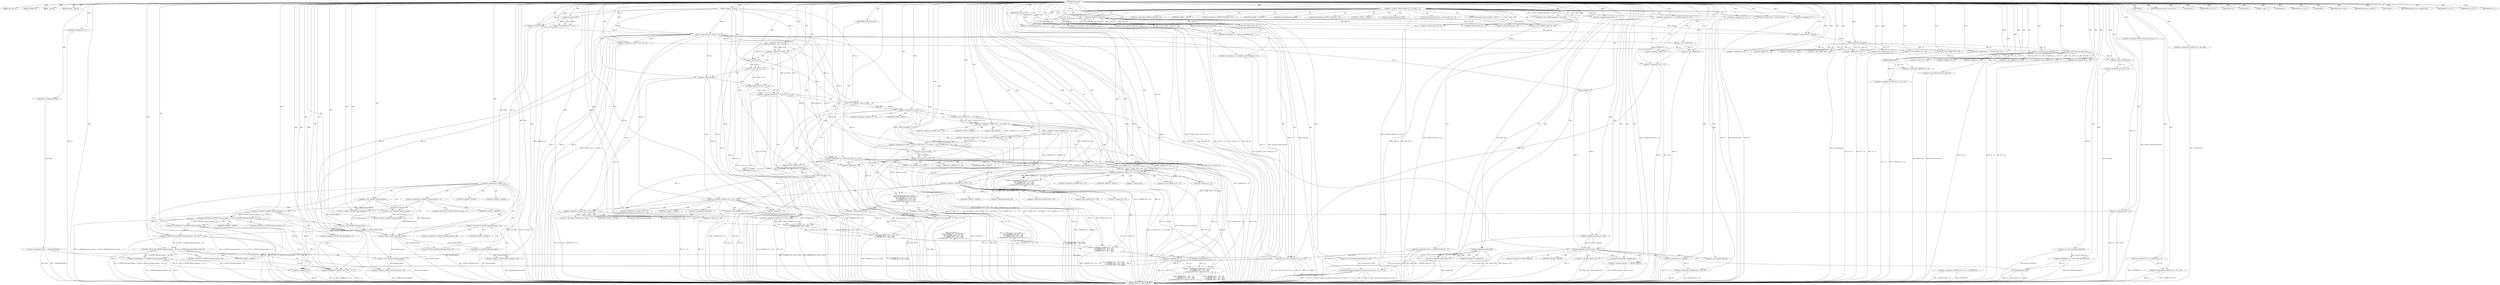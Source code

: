 digraph cache_insert {  
"1000119" [label = "(METHOD,cache_insert)" ]
"1000603" [label = "(METHOD_RETURN,__int64 __fastcall)" ]
"1000120" [label = "(PARAM,const char *a1)" ]
"1000121" [label = "(PARAM,_DWORD *a2)" ]
"1000122" [label = "(PARAM,__int64 a3)" ]
"1000123" [label = "(PARAM,unsigned __int64 a4)" ]
"1000124" [label = "(PARAM,unsigned __int16 a5)" ]
"1000144" [label = "(<operator>.assignment,v25[3] = __readfsqword(0x28u))" ]
"1000148" [label = "(__readfsqword,__readfsqword(0x28u))" ]
"1000150" [label = "(IDENTIFIER,L,)" ]
"1000151" [label = "(<operator>.assignment,v20 = a5 & 4)" ]
"1000153" [label = "(<operator>.and,a5 & 4)" ]
"1000156" [label = "(<operator>.assignment,v21 = 0)" ]
"1000160" [label = "(<operator>.notEquals,(a5 & 0x980) != 0)" ]
"1000161" [label = "(<operator>.and,a5 & 0x980)" ]
"1000167" [label = "(<operator>.logicalAnd,*((_QWORD *)dnsmasq_daemon + 57) && *((_QWORD *)dnsmasq_daemon + 57) < a4)" ]
"1000169" [label = "(<operator>.addition,(_QWORD *)dnsmasq_daemon + 57)" ]
"1000170" [label = "(<operator>.cast,(_QWORD *)dnsmasq_daemon)" ]
"1000174" [label = "(<operator>.lessThan,*((_QWORD *)dnsmasq_daemon + 57) < a4)" ]
"1000176" [label = "(<operator>.addition,(_QWORD *)dnsmasq_daemon + 57)" ]
"1000177" [label = "(<operator>.cast,(_QWORD *)dnsmasq_daemon)" ]
"1000182" [label = "(<operator>.assignment,a4 = *((_QWORD *)dnsmasq_daemon + 57))" ]
"1000185" [label = "(<operator>.addition,(_QWORD *)dnsmasq_daemon + 57)" ]
"1000186" [label = "(<operator>.cast,(_QWORD *)dnsmasq_daemon)" ]
"1000191" [label = "(<operator>.logicalAnd,*((_QWORD *)dnsmasq_daemon + 56) && *((_QWORD *)dnsmasq_daemon + 56) > a4)" ]
"1000193" [label = "(<operator>.addition,(_QWORD *)dnsmasq_daemon + 56)" ]
"1000194" [label = "(<operator>.cast,(_QWORD *)dnsmasq_daemon)" ]
"1000198" [label = "(<operator>.greaterThan,*((_QWORD *)dnsmasq_daemon + 56) > a4)" ]
"1000200" [label = "(<operator>.addition,(_QWORD *)dnsmasq_daemon + 56)" ]
"1000201" [label = "(<operator>.cast,(_QWORD *)dnsmasq_daemon)" ]
"1000206" [label = "(<operator>.assignment,a4 = *((_QWORD *)dnsmasq_daemon + 56))" ]
"1000209" [label = "(<operator>.addition,(_QWORD *)dnsmasq_daemon + 56)" ]
"1000210" [label = "(<operator>.cast,(_QWORD *)dnsmasq_daemon)" ]
"1000215" [label = "(IDENTIFIER,insert_error,if ( insert_error ))" ]
"1000216" [label = "(IDENTIFIER,L,)" ]
"1000217" [label = "(<operator>.assignment,v23 = cache_scan_free(a1, a2, a3, a5))" ]
"1000219" [label = "(cache_scan_free,cache_scan_free(a1, a2, a3, a5))" ]
"1000225" [label = "(IDENTIFIER,v23,if ( v23 ))" ]
"1000228" [label = "(<operator>.logicalOr,(a5 & 0x180) == 0 || (a5 & 8) == 0 || !a2)" ]
"1000229" [label = "(<operator>.equals,(a5 & 0x180) == 0)" ]
"1000230" [label = "(<operator>.and,a5 & 0x180)" ]
"1000234" [label = "(<operator>.logicalOr,(a5 & 8) == 0 || !a2)" ]
"1000235" [label = "(<operator>.equals,(a5 & 8) == 0)" ]
"1000236" [label = "(<operator>.and,a5 & 8)" ]
"1000240" [label = "(<operator>.logicalNot,!a2)" ]
"1000244" [label = "(<operator>.logicalAnd,(a5 & 0x80) != 0 && (*(_WORD *)(v23 + 52) & 0x80) != 0 && *(_DWORD *)(v23 + 24) == *a2)" ]
"1000245" [label = "(<operator>.notEquals,(a5 & 0x80) != 0)" ]
"1000246" [label = "(<operator>.and,a5 & 0x80)" ]
"1000250" [label = "(<operator>.logicalAnd,(*(_WORD *)(v23 + 52) & 0x80) != 0 && *(_DWORD *)(v23 + 24) == *a2)" ]
"1000251" [label = "(<operator>.notEquals,(*(_WORD *)(v23 + 52) & 0x80) != 0)" ]
"1000252" [label = "(<operator>.and,*(_WORD *)(v23 + 52) & 0x80)" ]
"1000254" [label = "(<operator>.cast,(_WORD *)(v23 + 52))" ]
"1000256" [label = "(<operator>.addition,v23 + 52)" ]
"1000261" [label = "(<operator>.equals,*(_DWORD *)(v23 + 24) == *a2)" ]
"1000263" [label = "(<operator>.cast,(_DWORD *)(v23 + 24))" ]
"1000265" [label = "(<operator>.addition,v23 + 24)" ]
"1000270" [label = "(RETURN,return v23;,return v23;)" ]
"1000271" [label = "(IDENTIFIER,v23,return v23;)" ]
"1000273" [label = "(<operator>.logicalAnd,(a5 & 0x100) != 0\n      && (*(_WORD *)(v23 + 52) & 0x100) != 0\n      && (*(_DWORD *)(v23 + 24) != *a2\n       || *(_DWORD *)(v23 + 28) != a2[1]\n       || *(_DWORD *)(v23 + 32) != a2[2]\n       || *(_DWORD *)(v23 + 36) != a2[3] ? (v10 = 0) : (v10 = 1),\n          v10))" ]
"1000274" [label = "(<operator>.notEquals,(a5 & 0x100) != 0)" ]
"1000275" [label = "(<operator>.and,a5 & 0x100)" ]
"1000279" [label = "(<operator>.logicalAnd,(*(_WORD *)(v23 + 52) & 0x100) != 0\n      && (*(_DWORD *)(v23 + 24) != *a2\n       || *(_DWORD *)(v23 + 28) != a2[1]\n       || *(_DWORD *)(v23 + 32) != a2[2]\n       || *(_DWORD *)(v23 + 36) != a2[3] ? (v10 = 0) : (v10 = 1),\n          v10))" ]
"1000280" [label = "(<operator>.notEquals,(*(_WORD *)(v23 + 52) & 0x100) != 0)" ]
"1000281" [label = "(<operator>.and,*(_WORD *)(v23 + 52) & 0x100)" ]
"1000283" [label = "(<operator>.cast,(_WORD *)(v23 + 52))" ]
"1000285" [label = "(<operator>.addition,v23 + 52)" ]
"1000291" [label = "(<operator>.conditional,*(_DWORD *)(v23 + 24) != *a2\n       || *(_DWORD *)(v23 + 28) != a2[1]\n       || *(_DWORD *)(v23 + 32) != a2[2]\n       || *(_DWORD *)(v23 + 36) != a2[3] ? (v10 = 0) : (v10 = 1))" ]
"1000292" [label = "(<operator>.logicalOr,*(_DWORD *)(v23 + 24) != *a2\n       || *(_DWORD *)(v23 + 28) != a2[1]\n       || *(_DWORD *)(v23 + 32) != a2[2]\n       || *(_DWORD *)(v23 + 36) != a2[3])" ]
"1000293" [label = "(<operator>.notEquals,*(_DWORD *)(v23 + 24) != *a2)" ]
"1000295" [label = "(<operator>.cast,(_DWORD *)(v23 + 24))" ]
"1000297" [label = "(<operator>.addition,v23 + 24)" ]
"1000302" [label = "(<operator>.logicalOr,*(_DWORD *)(v23 + 28) != a2[1]\n       || *(_DWORD *)(v23 + 32) != a2[2]\n       || *(_DWORD *)(v23 + 36) != a2[3])" ]
"1000303" [label = "(<operator>.notEquals,*(_DWORD *)(v23 + 28) != a2[1])" ]
"1000305" [label = "(<operator>.cast,(_DWORD *)(v23 + 28))" ]
"1000307" [label = "(<operator>.addition,v23 + 28)" ]
"1000313" [label = "(<operator>.logicalOr,*(_DWORD *)(v23 + 32) != a2[2]\n       || *(_DWORD *)(v23 + 36) != a2[3])" ]
"1000314" [label = "(<operator>.notEquals,*(_DWORD *)(v23 + 32) != a2[2])" ]
"1000316" [label = "(<operator>.cast,(_DWORD *)(v23 + 32))" ]
"1000318" [label = "(<operator>.addition,v23 + 32)" ]
"1000324" [label = "(<operator>.notEquals,*(_DWORD *)(v23 + 36) != a2[3])" ]
"1000326" [label = "(<operator>.cast,(_DWORD *)(v23 + 36))" ]
"1000328" [label = "(<operator>.addition,v23 + 36)" ]
"1000334" [label = "(<operator>.assignment,v10 = 0)" ]
"1000337" [label = "(<operator>.assignment,v10 = 1)" ]
"1000340" [label = "(IDENTIFIER,v10,)" ]
"1000342" [label = "(<operator>.assignment,result = v23)" ]
"1000348" [label = "(<operator>.assignment,insert_error = 1)" ]
"1000351" [label = "(IDENTIFIER,L,)" ]
"1000355" [label = "(LITERAL,1,while ( 1 ))" ]
"1000357" [label = "(<operator>.assignment,v24 = cache_tail)" ]
"1000361" [label = "(<operator>.logicalNot,!cache_tail)" ]
"1000364" [label = "(<operator>.assignment,insert_error = 1)" ]
"1000367" [label = "(IDENTIFIER,L,)" ]
"1000369" [label = "(<operator>.equals,(*(_WORD *)(cache_tail + 52) & 0xC) == 0)" ]
"1000370" [label = "(<operator>.and,*(_WORD *)(cache_tail + 52) & 0xC)" ]
"1000372" [label = "(<operator>.cast,(_WORD *)(cache_tail + 52))" ]
"1000374" [label = "(<operator>.addition,cache_tail + 52)" ]
"1000381" [label = "(IDENTIFIER,v21,if ( v21 ))" ]
"1000384" [label = "(<operator>.logicalNot,!warned_7808)" ]
"1000387" [label = "(my_syslog,my_syslog(3, (unsigned int)\"Internal error in cache.\", v6, v7, v8, v9))" ]
"1000389" [label = "(<operator>.cast,(unsigned int)\"Internal error in cache.\")" ]
"1000396" [label = "(<operator>.assignment,warned_7808 = 1)" ]
"1000399" [label = "(<operator>.assignment,insert_error = 1)" ]
"1000402" [label = "(IDENTIFIER,L,)" ]
"1000404" [label = "(IDENTIFIER,v20,if ( v20 ))" ]
"1000406" [label = "(<operator>.assignment,v11 = *(_QWORD *)(cache_tail + 32))" ]
"1000409" [label = "(<operator>.cast,(_QWORD *)(cache_tail + 32))" ]
"1000411" [label = "(<operator>.addition,cache_tail + 32)" ]
"1000414" [label = "(<operator>.assignment,v25[0] = *(_QWORD *)(cache_tail + 24))" ]
"1000419" [label = "(<operator>.cast,(_QWORD *)(cache_tail + 24))" ]
"1000421" [label = "(<operator>.addition,cache_tail + 24)" ]
"1000424" [label = "(<operator>.assignment,v25[1] = v11)" ]
"1000429" [label = "(<operator>.assignment,v21 = 1)" ]
"1000432" [label = "(<operator>.assignment,v12 = *(unsigned __int16 *)(cache_tail + 52))" ]
"1000435" [label = "(<operator>.cast,(unsigned __int16 *)(cache_tail + 52))" ]
"1000437" [label = "(<operator>.addition,cache_tail + 52)" ]
"1000440" [label = "(<operator>.assignment,v13 = cache_get_name(cache_tail))" ]
"1000442" [label = "(cache_get_name,cache_get_name(cache_tail))" ]
"1000444" [label = "(cache_scan_free,cache_scan_free(v13, v25, a3, v12))" ]
"1000449" [label = "(<operator>.preIncrement,++cache_live_freed)" ]
"1000453" [label = "(<operator>.assignment,v20 = 1)" ]
"1000457" [label = "(<operator>.logicalAnd,a1 && strlen(a1) > 0x31)" ]
"1000459" [label = "(<operator>.greaterThan,strlen(a1) > 0x31)" ]
"1000460" [label = "(strlen,strlen(a1))" ]
"1000465" [label = "(IDENTIFIER,big_free,if ( big_free ))" ]
"1000467" [label = "(<operator>.assignment,v22 = big_free)" ]
"1000470" [label = "(<operator>.assignment,big_free = *(_QWORD *)big_free)" ]
"1000473" [label = "(<operator>.cast,(_QWORD *)big_free)" ]
"1000479" [label = "(<operator>.assignment,insert_error = 1)" ]
"1000482" [label = "(IDENTIFIER,L,)" ]
"1000484" [label = "(IDENTIFIER,bignames_left,if ( bignames_left ))" ]
"1000485" [label = "(<operator>.preDecrement,--bignames_left)" ]
"1000487" [label = "(cache_unlink,cache_unlink(v24))" ]
"1000489" [label = "(<operator>.assignment,*(_WORD *)(v24 + 52) = a5)" ]
"1000491" [label = "(<operator>.cast,(_WORD *)(v24 + 52))" ]
"1000493" [label = "(<operator>.addition,v24 + 52)" ]
"1000498" [label = "(IDENTIFIER,v22,if ( v22 ))" ]
"1000500" [label = "(<operator>.assignment,*(_QWORD *)(v24 + 56) = v22)" ]
"1000502" [label = "(<operator>.cast,(_QWORD *)(v24 + 56))" ]
"1000504" [label = "(<operator>.addition,v24 + 56)" ]
"1000508" [label = "(<operator>.assignment,v14 = *(_WORD *)(v24 + 52))" ]
"1000511" [label = "(<operator>.cast,(_WORD *)(v24 + 52))" ]
"1000513" [label = "(<operator>.addition,v24 + 52)" ]
"1000516" [label = "(<operators>.assignmentOr,HIBYTE(v14) |= 2u)" ]
"1000517" [label = "(HIBYTE,HIBYTE(v14))" ]
"1000520" [label = "(<operator>.assignment,*(_WORD *)(v24 + 52) = v14)" ]
"1000522" [label = "(<operator>.cast,(_WORD *)(v24 + 52))" ]
"1000524" [label = "(<operator>.addition,v24 + 52)" ]
"1000529" [label = "(IDENTIFIER,a1,if ( a1 ))" ]
"1000531" [label = "(<operator>.assignment,v15 = (char *)cache_get_name(v24))" ]
"1000533" [label = "(<operator>.cast,(char *)cache_get_name(v24))" ]
"1000535" [label = "(cache_get_name,cache_get_name(v24))" ]
"1000537" [label = "(strcpy,strcpy(v15, a1))" ]
"1000542" [label = "(<operator>.assignment,*(_BYTE *)cache_get_name(v24) = 0)" ]
"1000544" [label = "(<operator>.cast,(_BYTE *)cache_get_name(v24))" ]
"1000546" [label = "(cache_get_name,cache_get_name(v24))" ]
"1000550" [label = "(IDENTIFIER,a2,if ( a2 ))" ]
"1000552" [label = "(<operator>.assignment,v16 = *((_QWORD *)a2 + 1))" ]
"1000555" [label = "(<operator>.addition,(_QWORD *)a2 + 1)" ]
"1000556" [label = "(<operator>.cast,(_QWORD *)a2)" ]
"1000560" [label = "(<operator>.assignment,*(_QWORD *)(v24 + 24) = *(_QWORD *)a2)" ]
"1000562" [label = "(<operator>.cast,(_QWORD *)(v24 + 24))" ]
"1000564" [label = "(<operator>.addition,v24 + 24)" ]
"1000568" [label = "(<operator>.cast,(_QWORD *)a2)" ]
"1000571" [label = "(<operator>.assignment,*(_QWORD *)(v24 + 32) = v16)" ]
"1000573" [label = "(<operator>.cast,(_QWORD *)(v24 + 32))" ]
"1000575" [label = "(<operator>.addition,v24 + 32)" ]
"1000579" [label = "(<operator>.assignment,*(_QWORD *)(v24 + 40) = a3 + a4)" ]
"1000581" [label = "(<operator>.cast,(_QWORD *)(v24 + 40))" ]
"1000583" [label = "(<operator>.addition,v24 + 40)" ]
"1000586" [label = "(<operator>.addition,a3 + a4)" ]
"1000589" [label = "(<operator>.assignment,*(_QWORD *)v24 = new_chain)" ]
"1000591" [label = "(<operator>.cast,(_QWORD *)v24)" ]
"1000595" [label = "(<operator>.assignment,new_chain = v24)" ]
"1000598" [label = "(<operator>.assignment,result = v24)" ]
"1000601" [label = "(RETURN,return result;,return result;)" ]
"1000602" [label = "(IDENTIFIER,result,return result;)" ]
"1000168" [label = "(<operator>.indirection,*((_QWORD *)dnsmasq_daemon + 57))" ]
"1000171" [label = "(UNKNOWN,_QWORD *,_QWORD *)" ]
"1000175" [label = "(<operator>.indirection,*((_QWORD *)dnsmasq_daemon + 57))" ]
"1000178" [label = "(UNKNOWN,_QWORD *,_QWORD *)" ]
"1000184" [label = "(<operator>.indirection,*((_QWORD *)dnsmasq_daemon + 57))" ]
"1000187" [label = "(UNKNOWN,_QWORD *,_QWORD *)" ]
"1000192" [label = "(<operator>.indirection,*((_QWORD *)dnsmasq_daemon + 56))" ]
"1000195" [label = "(UNKNOWN,_QWORD *,_QWORD *)" ]
"1000199" [label = "(<operator>.indirection,*((_QWORD *)dnsmasq_daemon + 56))" ]
"1000202" [label = "(UNKNOWN,_QWORD *,_QWORD *)" ]
"1000208" [label = "(<operator>.indirection,*((_QWORD *)dnsmasq_daemon + 56))" ]
"1000211" [label = "(UNKNOWN,_QWORD *,_QWORD *)" ]
"1000253" [label = "(<operator>.indirection,*(_WORD *)(v23 + 52))" ]
"1000255" [label = "(UNKNOWN,_WORD *,_WORD *)" ]
"1000262" [label = "(<operator>.indirection,*(_DWORD *)(v23 + 24))" ]
"1000264" [label = "(UNKNOWN,_DWORD *,_DWORD *)" ]
"1000268" [label = "(<operator>.indirection,*a2)" ]
"1000282" [label = "(<operator>.indirection,*(_WORD *)(v23 + 52))" ]
"1000284" [label = "(UNKNOWN,_WORD *,_WORD *)" ]
"1000294" [label = "(<operator>.indirection,*(_DWORD *)(v23 + 24))" ]
"1000296" [label = "(UNKNOWN,_DWORD *,_DWORD *)" ]
"1000300" [label = "(<operator>.indirection,*a2)" ]
"1000304" [label = "(<operator>.indirection,*(_DWORD *)(v23 + 28))" ]
"1000306" [label = "(UNKNOWN,_DWORD *,_DWORD *)" ]
"1000310" [label = "(<operator>.indirectIndexAccess,a2[1])" ]
"1000315" [label = "(<operator>.indirection,*(_DWORD *)(v23 + 32))" ]
"1000317" [label = "(UNKNOWN,_DWORD *,_DWORD *)" ]
"1000321" [label = "(<operator>.indirectIndexAccess,a2[2])" ]
"1000325" [label = "(<operator>.indirection,*(_DWORD *)(v23 + 36))" ]
"1000327" [label = "(UNKNOWN,_DWORD *,_DWORD *)" ]
"1000331" [label = "(<operator>.indirectIndexAccess,a2[3])" ]
"1000371" [label = "(<operator>.indirection,*(_WORD *)(cache_tail + 52))" ]
"1000373" [label = "(UNKNOWN,_WORD *,_WORD *)" ]
"1000390" [label = "(UNKNOWN,unsigned int,unsigned int)" ]
"1000408" [label = "(<operator>.indirection,*(_QWORD *)(cache_tail + 32))" ]
"1000410" [label = "(UNKNOWN,_QWORD *,_QWORD *)" ]
"1000415" [label = "(<operator>.indirectIndexAccess,v25[0])" ]
"1000418" [label = "(<operator>.indirection,*(_QWORD *)(cache_tail + 24))" ]
"1000420" [label = "(UNKNOWN,_QWORD *,_QWORD *)" ]
"1000425" [label = "(<operator>.indirectIndexAccess,v25[1])" ]
"1000434" [label = "(<operator>.indirection,*(unsigned __int16 *)(cache_tail + 52))" ]
"1000436" [label = "(UNKNOWN,unsigned __int16 *,unsigned __int16 *)" ]
"1000472" [label = "(<operator>.indirection,*(_QWORD *)big_free)" ]
"1000474" [label = "(UNKNOWN,_QWORD *,_QWORD *)" ]
  "1000270" -> "1000603"  [ label = "DDG: <RET>"] 
  "1000520" -> "1000603"  [ label = "DDG: v14"] 
  "1000210" -> "1000603"  [ label = "DDG: dnsmasq_daemon"] 
  "1000174" -> "1000603"  [ label = "DDG: a4"] 
  "1000293" -> "1000603"  [ label = "DDG: *(_DWORD *)(v23 + 24)"] 
  "1000167" -> "1000603"  [ label = "DDG: *((_QWORD *)dnsmasq_daemon + 57) && *((_QWORD *)dnsmasq_daemon + 57) < a4"] 
  "1000160" -> "1000603"  [ label = "DDG: a5 & 0x980"] 
  "1000217" -> "1000603"  [ label = "DDG: v23"] 
  "1000193" -> "1000603"  [ label = "DDG: (_QWORD *)dnsmasq_daemon"] 
  "1000531" -> "1000603"  [ label = "DDG: (char *)cache_get_name(v24)"] 
  "1000598" -> "1000603"  [ label = "DDG: v24"] 
  "1000571" -> "1000603"  [ label = "DDG: v16"] 
  "1000191" -> "1000603"  [ label = "DDG: *((_QWORD *)dnsmasq_daemon + 56) && *((_QWORD *)dnsmasq_daemon + 56) > a4"] 
  "1000444" -> "1000603"  [ label = "DDG: cache_scan_free(v13, v25, a3, v12)"] 
  "1000372" -> "1000603"  [ label = "DDG: cache_tail + 52"] 
  "1000444" -> "1000603"  [ label = "DDG: v13"] 
  "1000387" -> "1000603"  [ label = "DDG: v8"] 
  "1000198" -> "1000603"  [ label = "DDG: a4"] 
  "1000560" -> "1000603"  [ label = "DDG: *(_QWORD *)a2"] 
  "1000387" -> "1000603"  [ label = "DDG: (unsigned int)\"Internal error in cache.\""] 
  "1000334" -> "1000603"  [ label = "DDG: v10"] 
  "1000522" -> "1000603"  [ label = "DDG: v24 + 52"] 
  "1000201" -> "1000603"  [ label = "DDG: dnsmasq_daemon"] 
  "1000305" -> "1000603"  [ label = "DDG: v23 + 28"] 
  "1000489" -> "1000603"  [ label = "DDG: a5"] 
  "1000324" -> "1000603"  [ label = "DDG: *(_DWORD *)(v23 + 36)"] 
  "1000244" -> "1000603"  [ label = "DDG: (a5 & 0x80) != 0 && (*(_WORD *)(v23 + 52) & 0x80) != 0 && *(_DWORD *)(v23 + 24) == *a2"] 
  "1000342" -> "1000603"  [ label = "DDG: v23"] 
  "1000318" -> "1000603"  [ label = "DDG: v23"] 
  "1000167" -> "1000603"  [ label = "DDG: *((_QWORD *)dnsmasq_daemon + 57) < a4"] 
  "1000314" -> "1000603"  [ label = "DDG: a2[2]"] 
  "1000124" -> "1000603"  [ label = "DDG: a5"] 
  "1000485" -> "1000603"  [ label = "DDG: bignames_left"] 
  "1000568" -> "1000603"  [ label = "DDG: a2"] 
  "1000467" -> "1000603"  [ label = "DDG: v22"] 
  "1000263" -> "1000603"  [ label = "DDG: v23 + 24"] 
  "1000537" -> "1000603"  [ label = "DDG: a1"] 
  "1000516" -> "1000603"  [ label = "DDG: HIBYTE(v14)"] 
  "1000307" -> "1000603"  [ label = "DDG: v23"] 
  "1000537" -> "1000603"  [ label = "DDG: v15"] 
  "1000414" -> "1000603"  [ label = "DDG: v25[0]"] 
  "1000182" -> "1000603"  [ label = "DDG: *((_QWORD *)dnsmasq_daemon + 57)"] 
  "1000562" -> "1000603"  [ label = "DDG: v24 + 24"] 
  "1000229" -> "1000603"  [ label = "DDG: a5 & 0x180"] 
  "1000245" -> "1000603"  [ label = "DDG: a5 & 0x80"] 
  "1000156" -> "1000603"  [ label = "DDG: v21"] 
  "1000302" -> "1000603"  [ label = "DDG: *(_DWORD *)(v23 + 32) != a2[2]\n       || *(_DWORD *)(v23 + 36) != a2[3]"] 
  "1000387" -> "1000603"  [ label = "DDG: v7"] 
  "1000369" -> "1000603"  [ label = "DDG: (*(_WORD *)(cache_tail + 52) & 0xC) == 0"] 
  "1000387" -> "1000603"  [ label = "DDG: v6"] 
  "1000228" -> "1000603"  [ label = "DDG: (a5 & 0x180) == 0"] 
  "1000219" -> "1000603"  [ label = "DDG: a2"] 
  "1000228" -> "1000603"  [ label = "DDG: (a5 & 8) == 0 || !a2"] 
  "1000444" -> "1000603"  [ label = "DDG: v12"] 
  "1000151" -> "1000603"  [ label = "DDG: v20"] 
  "1000254" -> "1000603"  [ label = "DDG: v23 + 52"] 
  "1000273" -> "1000603"  [ label = "DDG: (a5 & 0x100) != 0"] 
  "1000297" -> "1000603"  [ label = "DDG: v23"] 
  "1000384" -> "1000603"  [ label = "DDG: !warned_7808"] 
  "1000440" -> "1000603"  [ label = "DDG: cache_get_name(cache_tail)"] 
  "1000219" -> "1000603"  [ label = "DDG: a1"] 
  "1000544" -> "1000603"  [ label = "DDG: cache_get_name(v24)"] 
  "1000500" -> "1000603"  [ label = "DDG: *(_QWORD *)(v24 + 56)"] 
  "1000369" -> "1000603"  [ label = "DDG: *(_WORD *)(cache_tail + 52) & 0xC"] 
  "1000487" -> "1000603"  [ label = "DDG: cache_unlink(v24)"] 
  "1000265" -> "1000603"  [ label = "DDG: v23"] 
  "1000151" -> "1000603"  [ label = "DDG: a5 & 4"] 
  "1000586" -> "1000603"  [ label = "DDG: a4"] 
  "1000240" -> "1000603"  [ label = "DDG: a2"] 
  "1000292" -> "1000603"  [ label = "DDG: *(_DWORD *)(v23 + 28) != a2[1]\n       || *(_DWORD *)(v23 + 32) != a2[2]\n       || *(_DWORD *)(v23 + 36) != a2[3]"] 
  "1000244" -> "1000603"  [ label = "DDG: (*(_WORD *)(v23 + 52) & 0x80) != 0 && *(_DWORD *)(v23 + 24) == *a2"] 
  "1000182" -> "1000603"  [ label = "DDG: a4"] 
  "1000387" -> "1000603"  [ label = "DDG: my_syslog(3, (unsigned int)\"Internal error in cache.\", v6, v7, v8, v9)"] 
  "1000457" -> "1000603"  [ label = "DDG: a1 && strlen(a1) > 0x31"] 
  "1000399" -> "1000603"  [ label = "DDG: insert_error"] 
  "1000435" -> "1000603"  [ label = "DDG: cache_tail + 52"] 
  "1000261" -> "1000603"  [ label = "DDG: *a2"] 
  "1000364" -> "1000603"  [ label = "DDG: insert_error"] 
  "1000479" -> "1000603"  [ label = "DDG: insert_error"] 
  "1000453" -> "1000603"  [ label = "DDG: v20"] 
  "1000291" -> "1000603"  [ label = "DDG: *(_DWORD *)(v23 + 24) != *a2\n       || *(_DWORD *)(v23 + 28) != a2[1]\n       || *(_DWORD *)(v23 + 32) != a2[2]\n       || *(_DWORD *)(v23 + 36) != a2[3]"] 
  "1000303" -> "1000603"  [ label = "DDG: a2[1]"] 
  "1000144" -> "1000603"  [ label = "DDG: __readfsqword(0x28u)"] 
  "1000252" -> "1000603"  [ label = "DDG: *(_WORD *)(v23 + 52)"] 
  "1000235" -> "1000603"  [ label = "DDG: a5 & 8"] 
  "1000281" -> "1000603"  [ label = "DDG: *(_WORD *)(v23 + 52)"] 
  "1000246" -> "1000603"  [ label = "DDG: a5"] 
  "1000384" -> "1000603"  [ label = "DDG: warned_7808"] 
  "1000236" -> "1000603"  [ label = "DDG: a5"] 
  "1000449" -> "1000603"  [ label = "DDG: cache_live_freed"] 
  "1000595" -> "1000603"  [ label = "DDG: new_chain"] 
  "1000292" -> "1000603"  [ label = "DDG: *(_DWORD *)(v23 + 24) != *a2"] 
  "1000303" -> "1000603"  [ label = "DDG: *(_DWORD *)(v23 + 28)"] 
  "1000489" -> "1000603"  [ label = "DDG: *(_WORD *)(v24 + 52)"] 
  "1000387" -> "1000603"  [ label = "DDG: v9"] 
  "1000361" -> "1000603"  [ label = "DDG: !cache_tail"] 
  "1000206" -> "1000603"  [ label = "DDG: a4"] 
  "1000219" -> "1000603"  [ label = "DDG: a3"] 
  "1000581" -> "1000603"  [ label = "DDG: v24 + 40"] 
  "1000273" -> "1000603"  [ label = "DDG: (*(_WORD *)(v23 + 52) & 0x100) != 0\n      && (*(_DWORD *)(v23 + 24) != *a2\n       || *(_DWORD *)(v23 + 28) != a2[1]\n       || *(_DWORD *)(v23 + 32) != a2[2]\n       || *(_DWORD *)(v23 + 36) != a2[3] ? (v10 = 0) : (v10 = 1),\n          v10)"] 
  "1000573" -> "1000603"  [ label = "DDG: v24 + 32"] 
  "1000313" -> "1000603"  [ label = "DDG: *(_DWORD *)(v23 + 32) != a2[2]"] 
  "1000274" -> "1000603"  [ label = "DDG: a5 & 0x100"] 
  "1000424" -> "1000603"  [ label = "DDG: v25[1]"] 
  "1000250" -> "1000603"  [ label = "DDG: *(_DWORD *)(v23 + 24) == *a2"] 
  "1000342" -> "1000603"  [ label = "DDG: result"] 
  "1000251" -> "1000603"  [ label = "DDG: *(_WORD *)(v23 + 52) & 0x80"] 
  "1000285" -> "1000603"  [ label = "DDG: v23"] 
  "1000302" -> "1000603"  [ label = "DDG: *(_DWORD *)(v23 + 28) != a2[1]"] 
  "1000444" -> "1000603"  [ label = "DDG: v25"] 
  "1000291" -> "1000603"  [ label = "DDG: *(_DWORD *)(v23 + 24) != *a2\n       || *(_DWORD *)(v23 + 28) != a2[1]\n       || *(_DWORD *)(v23 + 32) != a2[2]\n       || *(_DWORD *)(v23 + 36) != a2[3] ? (v10 = 0) : (v10 = 1)"] 
  "1000230" -> "1000603"  [ label = "DDG: a5"] 
  "1000598" -> "1000603"  [ label = "DDG: result"] 
  "1000533" -> "1000603"  [ label = "DDG: cache_get_name(v24)"] 
  "1000409" -> "1000603"  [ label = "DDG: cache_tail + 32"] 
  "1000348" -> "1000603"  [ label = "DDG: insert_error"] 
  "1000191" -> "1000603"  [ label = "DDG: *((_QWORD *)dnsmasq_daemon + 56) > a4"] 
  "1000256" -> "1000603"  [ label = "DDG: v23"] 
  "1000406" -> "1000603"  [ label = "DDG: *(_QWORD *)(cache_tail + 32)"] 
  "1000432" -> "1000603"  [ label = "DDG: *(unsigned __int16 *)(cache_tail + 52)"] 
  "1000586" -> "1000603"  [ label = "DDG: a3"] 
  "1000314" -> "1000603"  [ label = "DDG: *(_DWORD *)(v23 + 32)"] 
  "1000206" -> "1000603"  [ label = "DDG: *((_QWORD *)dnsmasq_daemon + 56)"] 
  "1000280" -> "1000603"  [ label = "DDG: *(_WORD *)(v23 + 52) & 0x100"] 
  "1000191" -> "1000603"  [ label = "DDG: *((_QWORD *)dnsmasq_daemon + 56)"] 
  "1000500" -> "1000603"  [ label = "DDG: v22"] 
  "1000502" -> "1000603"  [ label = "DDG: v24 + 56"] 
  "1000326" -> "1000603"  [ label = "DDG: v23 + 36"] 
  "1000537" -> "1000603"  [ label = "DDG: strcpy(v15, a1)"] 
  "1000293" -> "1000603"  [ label = "DDG: *a2"] 
  "1000279" -> "1000603"  [ label = "DDG: (*(_WORD *)(v23 + 52) & 0x100) != 0"] 
  "1000200" -> "1000603"  [ label = "DDG: (_QWORD *)dnsmasq_daemon"] 
  "1000579" -> "1000603"  [ label = "DDG: a3 + a4"] 
  "1000228" -> "1000603"  [ label = "DDG: (a5 & 0x180) == 0 || (a5 & 8) == 0 || !a2"] 
  "1000328" -> "1000603"  [ label = "DDG: v23"] 
  "1000273" -> "1000603"  [ label = "DDG: (a5 & 0x100) != 0\n      && (*(_WORD *)(v23 + 52) & 0x100) != 0\n      && (*(_DWORD *)(v23 + 24) != *a2\n       || *(_DWORD *)(v23 + 28) != a2[1]\n       || *(_DWORD *)(v23 + 32) != a2[2]\n       || *(_DWORD *)(v23 + 36) != a2[3] ? (v10 = 0) : (v10 = 1),\n          v10)"] 
  "1000424" -> "1000603"  [ label = "DDG: v11"] 
  "1000194" -> "1000603"  [ label = "DDG: dnsmasq_daemon"] 
  "1000589" -> "1000603"  [ label = "DDG: *(_QWORD *)v24"] 
  "1000374" -> "1000603"  [ label = "DDG: cache_tail"] 
  "1000144" -> "1000603"  [ label = "DDG: v25[3]"] 
  "1000491" -> "1000603"  [ label = "DDG: v24 + 52"] 
  "1000552" -> "1000603"  [ label = "DDG: *((_QWORD *)a2 + 1)"] 
  "1000396" -> "1000603"  [ label = "DDG: warned_7808"] 
  "1000457" -> "1000603"  [ label = "DDG: strlen(a1) > 0x31"] 
  "1000209" -> "1000603"  [ label = "DDG: (_QWORD *)dnsmasq_daemon"] 
  "1000429" -> "1000603"  [ label = "DDG: v21"] 
  "1000160" -> "1000603"  [ label = "DDG: (a5 & 0x980) != 0"] 
  "1000419" -> "1000603"  [ label = "DDG: cache_tail + 24"] 
  "1000579" -> "1000603"  [ label = "DDG: *(_QWORD *)(v24 + 40)"] 
  "1000470" -> "1000603"  [ label = "DDG: *(_QWORD *)big_free"] 
  "1000520" -> "1000603"  [ label = "DDG: *(_WORD *)(v24 + 52)"] 
  "1000316" -> "1000603"  [ label = "DDG: v23 + 32"] 
  "1000261" -> "1000603"  [ label = "DDG: *(_DWORD *)(v23 + 24)"] 
  "1000542" -> "1000603"  [ label = "DDG: *(_BYTE *)cache_get_name(v24)"] 
  "1000295" -> "1000603"  [ label = "DDG: v23 + 24"] 
  "1000275" -> "1000603"  [ label = "DDG: a5"] 
  "1000442" -> "1000603"  [ label = "DDG: cache_tail"] 
  "1000244" -> "1000603"  [ label = "DDG: (a5 & 0x80) != 0"] 
  "1000457" -> "1000603"  [ label = "DDG: a1"] 
  "1000337" -> "1000603"  [ label = "DDG: v10"] 
  "1000571" -> "1000603"  [ label = "DDG: *(_QWORD *)(v24 + 32)"] 
  "1000470" -> "1000603"  [ label = "DDG: big_free"] 
  "1000234" -> "1000603"  [ label = "DDG: !a2"] 
  "1000560" -> "1000603"  [ label = "DDG: *(_QWORD *)(v24 + 24)"] 
  "1000370" -> "1000603"  [ label = "DDG: *(_WORD *)(cache_tail + 52)"] 
  "1000313" -> "1000603"  [ label = "DDG: *(_DWORD *)(v23 + 36) != a2[3]"] 
  "1000167" -> "1000603"  [ label = "DDG: *((_QWORD *)dnsmasq_daemon + 57)"] 
  "1000217" -> "1000603"  [ label = "DDG: cache_scan_free(a1, a2, a3, a5)"] 
  "1000459" -> "1000603"  [ label = "DDG: strlen(a1)"] 
  "1000234" -> "1000603"  [ label = "DDG: (a5 & 8) == 0"] 
  "1000283" -> "1000603"  [ label = "DDG: v23 + 52"] 
  "1000250" -> "1000603"  [ label = "DDG: (*(_WORD *)(v23 + 52) & 0x80) != 0"] 
  "1000414" -> "1000603"  [ label = "DDG: *(_QWORD *)(cache_tail + 24)"] 
  "1000324" -> "1000603"  [ label = "DDG: a2[3]"] 
  "1000601" -> "1000603"  [ label = "DDG: <RET>"] 
  "1000119" -> "1000120"  [ label = "DDG: "] 
  "1000119" -> "1000121"  [ label = "DDG: "] 
  "1000119" -> "1000122"  [ label = "DDG: "] 
  "1000119" -> "1000123"  [ label = "DDG: "] 
  "1000119" -> "1000124"  [ label = "DDG: "] 
  "1000148" -> "1000144"  [ label = "DDG: 0x28u"] 
  "1000119" -> "1000148"  [ label = "DDG: "] 
  "1000119" -> "1000150"  [ label = "DDG: "] 
  "1000153" -> "1000151"  [ label = "DDG: a5"] 
  "1000153" -> "1000151"  [ label = "DDG: 4"] 
  "1000119" -> "1000151"  [ label = "DDG: "] 
  "1000124" -> "1000153"  [ label = "DDG: a5"] 
  "1000119" -> "1000153"  [ label = "DDG: "] 
  "1000119" -> "1000156"  [ label = "DDG: "] 
  "1000161" -> "1000160"  [ label = "DDG: a5"] 
  "1000161" -> "1000160"  [ label = "DDG: 0x980"] 
  "1000153" -> "1000161"  [ label = "DDG: a5"] 
  "1000124" -> "1000161"  [ label = "DDG: a5"] 
  "1000119" -> "1000161"  [ label = "DDG: "] 
  "1000119" -> "1000160"  [ label = "DDG: "] 
  "1000174" -> "1000167"  [ label = "DDG: *((_QWORD *)dnsmasq_daemon + 57)"] 
  "1000170" -> "1000169"  [ label = "DDG: dnsmasq_daemon"] 
  "1000119" -> "1000170"  [ label = "DDG: "] 
  "1000119" -> "1000169"  [ label = "DDG: "] 
  "1000174" -> "1000167"  [ label = "DDG: a4"] 
  "1000177" -> "1000176"  [ label = "DDG: dnsmasq_daemon"] 
  "1000170" -> "1000177"  [ label = "DDG: dnsmasq_daemon"] 
  "1000119" -> "1000177"  [ label = "DDG: "] 
  "1000119" -> "1000176"  [ label = "DDG: "] 
  "1000119" -> "1000174"  [ label = "DDG: "] 
  "1000167" -> "1000182"  [ label = "DDG: *((_QWORD *)dnsmasq_daemon + 57)"] 
  "1000119" -> "1000182"  [ label = "DDG: "] 
  "1000186" -> "1000185"  [ label = "DDG: dnsmasq_daemon"] 
  "1000177" -> "1000186"  [ label = "DDG: dnsmasq_daemon"] 
  "1000170" -> "1000186"  [ label = "DDG: dnsmasq_daemon"] 
  "1000119" -> "1000186"  [ label = "DDG: "] 
  "1000119" -> "1000185"  [ label = "DDG: "] 
  "1000198" -> "1000191"  [ label = "DDG: *((_QWORD *)dnsmasq_daemon + 56)"] 
  "1000194" -> "1000193"  [ label = "DDG: dnsmasq_daemon"] 
  "1000186" -> "1000194"  [ label = "DDG: dnsmasq_daemon"] 
  "1000177" -> "1000194"  [ label = "DDG: dnsmasq_daemon"] 
  "1000170" -> "1000194"  [ label = "DDG: dnsmasq_daemon"] 
  "1000119" -> "1000194"  [ label = "DDG: "] 
  "1000119" -> "1000193"  [ label = "DDG: "] 
  "1000198" -> "1000191"  [ label = "DDG: a4"] 
  "1000201" -> "1000200"  [ label = "DDG: dnsmasq_daemon"] 
  "1000194" -> "1000201"  [ label = "DDG: dnsmasq_daemon"] 
  "1000119" -> "1000201"  [ label = "DDG: "] 
  "1000119" -> "1000200"  [ label = "DDG: "] 
  "1000174" -> "1000198"  [ label = "DDG: a4"] 
  "1000182" -> "1000198"  [ label = "DDG: a4"] 
  "1000119" -> "1000198"  [ label = "DDG: "] 
  "1000191" -> "1000206"  [ label = "DDG: *((_QWORD *)dnsmasq_daemon + 56)"] 
  "1000119" -> "1000206"  [ label = "DDG: "] 
  "1000210" -> "1000209"  [ label = "DDG: dnsmasq_daemon"] 
  "1000201" -> "1000210"  [ label = "DDG: dnsmasq_daemon"] 
  "1000194" -> "1000210"  [ label = "DDG: dnsmasq_daemon"] 
  "1000119" -> "1000210"  [ label = "DDG: "] 
  "1000119" -> "1000209"  [ label = "DDG: "] 
  "1000119" -> "1000215"  [ label = "DDG: "] 
  "1000119" -> "1000216"  [ label = "DDG: "] 
  "1000219" -> "1000217"  [ label = "DDG: a1"] 
  "1000219" -> "1000217"  [ label = "DDG: a2"] 
  "1000219" -> "1000217"  [ label = "DDG: a3"] 
  "1000219" -> "1000217"  [ label = "DDG: a5"] 
  "1000119" -> "1000217"  [ label = "DDG: "] 
  "1000119" -> "1000219"  [ label = "DDG: "] 
  "1000161" -> "1000219"  [ label = "DDG: a5"] 
  "1000124" -> "1000219"  [ label = "DDG: a5"] 
  "1000119" -> "1000225"  [ label = "DDG: "] 
  "1000229" -> "1000228"  [ label = "DDG: a5 & 0x180"] 
  "1000229" -> "1000228"  [ label = "DDG: 0"] 
  "1000230" -> "1000229"  [ label = "DDG: a5"] 
  "1000230" -> "1000229"  [ label = "DDG: 0x180"] 
  "1000219" -> "1000230"  [ label = "DDG: a5"] 
  "1000124" -> "1000230"  [ label = "DDG: a5"] 
  "1000119" -> "1000230"  [ label = "DDG: "] 
  "1000119" -> "1000229"  [ label = "DDG: "] 
  "1000234" -> "1000228"  [ label = "DDG: (a5 & 8) == 0"] 
  "1000234" -> "1000228"  [ label = "DDG: !a2"] 
  "1000235" -> "1000234"  [ label = "DDG: a5 & 8"] 
  "1000235" -> "1000234"  [ label = "DDG: 0"] 
  "1000236" -> "1000235"  [ label = "DDG: a5"] 
  "1000236" -> "1000235"  [ label = "DDG: 8"] 
  "1000230" -> "1000236"  [ label = "DDG: a5"] 
  "1000124" -> "1000236"  [ label = "DDG: a5"] 
  "1000119" -> "1000236"  [ label = "DDG: "] 
  "1000119" -> "1000235"  [ label = "DDG: "] 
  "1000240" -> "1000234"  [ label = "DDG: a2"] 
  "1000219" -> "1000240"  [ label = "DDG: a2"] 
  "1000119" -> "1000240"  [ label = "DDG: "] 
  "1000245" -> "1000244"  [ label = "DDG: a5 & 0x80"] 
  "1000245" -> "1000244"  [ label = "DDG: 0"] 
  "1000246" -> "1000245"  [ label = "DDG: a5"] 
  "1000246" -> "1000245"  [ label = "DDG: 0x80"] 
  "1000236" -> "1000246"  [ label = "DDG: a5"] 
  "1000230" -> "1000246"  [ label = "DDG: a5"] 
  "1000124" -> "1000246"  [ label = "DDG: a5"] 
  "1000119" -> "1000246"  [ label = "DDG: "] 
  "1000119" -> "1000245"  [ label = "DDG: "] 
  "1000250" -> "1000244"  [ label = "DDG: (*(_WORD *)(v23 + 52) & 0x80) != 0"] 
  "1000250" -> "1000244"  [ label = "DDG: *(_DWORD *)(v23 + 24) == *a2"] 
  "1000251" -> "1000250"  [ label = "DDG: *(_WORD *)(v23 + 52) & 0x80"] 
  "1000251" -> "1000250"  [ label = "DDG: 0"] 
  "1000252" -> "1000251"  [ label = "DDG: *(_WORD *)(v23 + 52)"] 
  "1000252" -> "1000251"  [ label = "DDG: 0x80"] 
  "1000217" -> "1000254"  [ label = "DDG: v23"] 
  "1000119" -> "1000254"  [ label = "DDG: "] 
  "1000217" -> "1000256"  [ label = "DDG: v23"] 
  "1000119" -> "1000256"  [ label = "DDG: "] 
  "1000119" -> "1000252"  [ label = "DDG: "] 
  "1000119" -> "1000251"  [ label = "DDG: "] 
  "1000261" -> "1000250"  [ label = "DDG: *(_DWORD *)(v23 + 24)"] 
  "1000261" -> "1000250"  [ label = "DDG: *a2"] 
  "1000119" -> "1000263"  [ label = "DDG: "] 
  "1000217" -> "1000263"  [ label = "DDG: v23"] 
  "1000119" -> "1000265"  [ label = "DDG: "] 
  "1000217" -> "1000265"  [ label = "DDG: v23"] 
  "1000271" -> "1000270"  [ label = "DDG: v23"] 
  "1000217" -> "1000270"  [ label = "DDG: v23"] 
  "1000119" -> "1000270"  [ label = "DDG: "] 
  "1000119" -> "1000271"  [ label = "DDG: "] 
  "1000274" -> "1000273"  [ label = "DDG: a5 & 0x100"] 
  "1000274" -> "1000273"  [ label = "DDG: 0"] 
  "1000275" -> "1000274"  [ label = "DDG: a5"] 
  "1000275" -> "1000274"  [ label = "DDG: 0x100"] 
  "1000246" -> "1000275"  [ label = "DDG: a5"] 
  "1000124" -> "1000275"  [ label = "DDG: a5"] 
  "1000119" -> "1000275"  [ label = "DDG: "] 
  "1000119" -> "1000274"  [ label = "DDG: "] 
  "1000279" -> "1000273"  [ label = "DDG: (*(_WORD *)(v23 + 52) & 0x100) != 0"] 
  "1000280" -> "1000279"  [ label = "DDG: *(_WORD *)(v23 + 52) & 0x100"] 
  "1000280" -> "1000279"  [ label = "DDG: 0"] 
  "1000281" -> "1000280"  [ label = "DDG: *(_WORD *)(v23 + 52)"] 
  "1000281" -> "1000280"  [ label = "DDG: 0x100"] 
  "1000252" -> "1000281"  [ label = "DDG: *(_WORD *)(v23 + 52)"] 
  "1000217" -> "1000283"  [ label = "DDG: v23"] 
  "1000119" -> "1000283"  [ label = "DDG: "] 
  "1000217" -> "1000285"  [ label = "DDG: v23"] 
  "1000119" -> "1000285"  [ label = "DDG: "] 
  "1000119" -> "1000281"  [ label = "DDG: "] 
  "1000119" -> "1000280"  [ label = "DDG: "] 
  "1000293" -> "1000292"  [ label = "DDG: *(_DWORD *)(v23 + 24)"] 
  "1000293" -> "1000292"  [ label = "DDG: *a2"] 
  "1000261" -> "1000293"  [ label = "DDG: *(_DWORD *)(v23 + 24)"] 
  "1000119" -> "1000295"  [ label = "DDG: "] 
  "1000217" -> "1000295"  [ label = "DDG: v23"] 
  "1000119" -> "1000297"  [ label = "DDG: "] 
  "1000217" -> "1000297"  [ label = "DDG: v23"] 
  "1000261" -> "1000293"  [ label = "DDG: *a2"] 
  "1000302" -> "1000292"  [ label = "DDG: *(_DWORD *)(v23 + 28) != a2[1]"] 
  "1000302" -> "1000292"  [ label = "DDG: *(_DWORD *)(v23 + 32) != a2[2]\n       || *(_DWORD *)(v23 + 36) != a2[3]"] 
  "1000303" -> "1000302"  [ label = "DDG: *(_DWORD *)(v23 + 28)"] 
  "1000303" -> "1000302"  [ label = "DDG: a2[1]"] 
  "1000119" -> "1000305"  [ label = "DDG: "] 
  "1000217" -> "1000305"  [ label = "DDG: v23"] 
  "1000119" -> "1000307"  [ label = "DDG: "] 
  "1000217" -> "1000307"  [ label = "DDG: v23"] 
  "1000219" -> "1000303"  [ label = "DDG: a2"] 
  "1000240" -> "1000303"  [ label = "DDG: a2"] 
  "1000313" -> "1000302"  [ label = "DDG: *(_DWORD *)(v23 + 32) != a2[2]"] 
  "1000313" -> "1000302"  [ label = "DDG: *(_DWORD *)(v23 + 36) != a2[3]"] 
  "1000314" -> "1000313"  [ label = "DDG: *(_DWORD *)(v23 + 32)"] 
  "1000314" -> "1000313"  [ label = "DDG: a2[2]"] 
  "1000119" -> "1000316"  [ label = "DDG: "] 
  "1000217" -> "1000316"  [ label = "DDG: v23"] 
  "1000119" -> "1000318"  [ label = "DDG: "] 
  "1000217" -> "1000318"  [ label = "DDG: v23"] 
  "1000219" -> "1000314"  [ label = "DDG: a2"] 
  "1000240" -> "1000314"  [ label = "DDG: a2"] 
  "1000324" -> "1000313"  [ label = "DDG: *(_DWORD *)(v23 + 36)"] 
  "1000324" -> "1000313"  [ label = "DDG: a2[3]"] 
  "1000119" -> "1000326"  [ label = "DDG: "] 
  "1000217" -> "1000326"  [ label = "DDG: v23"] 
  "1000119" -> "1000328"  [ label = "DDG: "] 
  "1000217" -> "1000328"  [ label = "DDG: v23"] 
  "1000219" -> "1000324"  [ label = "DDG: a2"] 
  "1000240" -> "1000324"  [ label = "DDG: a2"] 
  "1000334" -> "1000291"  [ label = "DDG: v10"] 
  "1000119" -> "1000291"  [ label = "DDG: "] 
  "1000119" -> "1000334"  [ label = "DDG: "] 
  "1000337" -> "1000291"  [ label = "DDG: v10"] 
  "1000119" -> "1000337"  [ label = "DDG: "] 
  "1000119" -> "1000340"  [ label = "DDG: "] 
  "1000217" -> "1000342"  [ label = "DDG: v23"] 
  "1000119" -> "1000342"  [ label = "DDG: "] 
  "1000119" -> "1000348"  [ label = "DDG: "] 
  "1000119" -> "1000351"  [ label = "DDG: "] 
  "1000119" -> "1000355"  [ label = "DDG: "] 
  "1000442" -> "1000357"  [ label = "DDG: cache_tail"] 
  "1000119" -> "1000357"  [ label = "DDG: "] 
  "1000361" -> "1000357"  [ label = "DDG: cache_tail"] 
  "1000119" -> "1000361"  [ label = "DDG: "] 
  "1000442" -> "1000361"  [ label = "DDG: cache_tail"] 
  "1000119" -> "1000364"  [ label = "DDG: "] 
  "1000119" -> "1000367"  [ label = "DDG: "] 
  "1000370" -> "1000369"  [ label = "DDG: *(_WORD *)(cache_tail + 52)"] 
  "1000370" -> "1000369"  [ label = "DDG: 0xC"] 
  "1000361" -> "1000372"  [ label = "DDG: cache_tail"] 
  "1000119" -> "1000372"  [ label = "DDG: "] 
  "1000361" -> "1000374"  [ label = "DDG: cache_tail"] 
  "1000119" -> "1000374"  [ label = "DDG: "] 
  "1000119" -> "1000370"  [ label = "DDG: "] 
  "1000119" -> "1000369"  [ label = "DDG: "] 
  "1000119" -> "1000381"  [ label = "DDG: "] 
  "1000396" -> "1000384"  [ label = "DDG: warned_7808"] 
  "1000119" -> "1000384"  [ label = "DDG: "] 
  "1000119" -> "1000387"  [ label = "DDG: "] 
  "1000389" -> "1000387"  [ label = "DDG: \"Internal error in cache.\""] 
  "1000119" -> "1000389"  [ label = "DDG: "] 
  "1000119" -> "1000396"  [ label = "DDG: "] 
  "1000119" -> "1000399"  [ label = "DDG: "] 
  "1000119" -> "1000402"  [ label = "DDG: "] 
  "1000119" -> "1000404"  [ label = "DDG: "] 
  "1000119" -> "1000406"  [ label = "DDG: "] 
  "1000119" -> "1000409"  [ label = "DDG: "] 
  "1000361" -> "1000409"  [ label = "DDG: cache_tail"] 
  "1000119" -> "1000411"  [ label = "DDG: "] 
  "1000361" -> "1000411"  [ label = "DDG: cache_tail"] 
  "1000119" -> "1000419"  [ label = "DDG: "] 
  "1000361" -> "1000419"  [ label = "DDG: cache_tail"] 
  "1000119" -> "1000421"  [ label = "DDG: "] 
  "1000361" -> "1000421"  [ label = "DDG: cache_tail"] 
  "1000406" -> "1000424"  [ label = "DDG: v11"] 
  "1000119" -> "1000424"  [ label = "DDG: "] 
  "1000119" -> "1000429"  [ label = "DDG: "] 
  "1000119" -> "1000432"  [ label = "DDG: "] 
  "1000119" -> "1000435"  [ label = "DDG: "] 
  "1000361" -> "1000435"  [ label = "DDG: cache_tail"] 
  "1000119" -> "1000437"  [ label = "DDG: "] 
  "1000361" -> "1000437"  [ label = "DDG: cache_tail"] 
  "1000442" -> "1000440"  [ label = "DDG: cache_tail"] 
  "1000119" -> "1000440"  [ label = "DDG: "] 
  "1000119" -> "1000442"  [ label = "DDG: "] 
  "1000361" -> "1000442"  [ label = "DDG: cache_tail"] 
  "1000440" -> "1000444"  [ label = "DDG: v13"] 
  "1000119" -> "1000444"  [ label = "DDG: "] 
  "1000414" -> "1000444"  [ label = "DDG: v25[0]"] 
  "1000424" -> "1000444"  [ label = "DDG: v25[1]"] 
  "1000144" -> "1000444"  [ label = "DDG: v25[3]"] 
  "1000219" -> "1000444"  [ label = "DDG: a3"] 
  "1000432" -> "1000444"  [ label = "DDG: v12"] 
  "1000119" -> "1000449"  [ label = "DDG: "] 
  "1000119" -> "1000453"  [ label = "DDG: "] 
  "1000219" -> "1000457"  [ label = "DDG: a1"] 
  "1000460" -> "1000457"  [ label = "DDG: a1"] 
  "1000119" -> "1000457"  [ label = "DDG: "] 
  "1000459" -> "1000457"  [ label = "DDG: strlen(a1)"] 
  "1000459" -> "1000457"  [ label = "DDG: 0x31"] 
  "1000460" -> "1000459"  [ label = "DDG: a1"] 
  "1000219" -> "1000460"  [ label = "DDG: a1"] 
  "1000119" -> "1000460"  [ label = "DDG: "] 
  "1000119" -> "1000459"  [ label = "DDG: "] 
  "1000119" -> "1000465"  [ label = "DDG: "] 
  "1000119" -> "1000467"  [ label = "DDG: "] 
  "1000119" -> "1000470"  [ label = "DDG: "] 
  "1000119" -> "1000473"  [ label = "DDG: "] 
  "1000119" -> "1000479"  [ label = "DDG: "] 
  "1000119" -> "1000482"  [ label = "DDG: "] 
  "1000119" -> "1000484"  [ label = "DDG: "] 
  "1000119" -> "1000485"  [ label = "DDG: "] 
  "1000357" -> "1000487"  [ label = "DDG: v24"] 
  "1000119" -> "1000487"  [ label = "DDG: "] 
  "1000219" -> "1000489"  [ label = "DDG: a5"] 
  "1000124" -> "1000489"  [ label = "DDG: a5"] 
  "1000119" -> "1000489"  [ label = "DDG: "] 
  "1000487" -> "1000491"  [ label = "DDG: v24"] 
  "1000119" -> "1000491"  [ label = "DDG: "] 
  "1000487" -> "1000493"  [ label = "DDG: v24"] 
  "1000119" -> "1000493"  [ label = "DDG: "] 
  "1000119" -> "1000498"  [ label = "DDG: "] 
  "1000467" -> "1000500"  [ label = "DDG: v22"] 
  "1000119" -> "1000500"  [ label = "DDG: "] 
  "1000119" -> "1000502"  [ label = "DDG: "] 
  "1000487" -> "1000502"  [ label = "DDG: v24"] 
  "1000119" -> "1000504"  [ label = "DDG: "] 
  "1000487" -> "1000504"  [ label = "DDG: v24"] 
  "1000489" -> "1000508"  [ label = "DDG: *(_WORD *)(v24 + 52)"] 
  "1000119" -> "1000508"  [ label = "DDG: "] 
  "1000119" -> "1000511"  [ label = "DDG: "] 
  "1000487" -> "1000511"  [ label = "DDG: v24"] 
  "1000119" -> "1000513"  [ label = "DDG: "] 
  "1000487" -> "1000513"  [ label = "DDG: v24"] 
  "1000119" -> "1000516"  [ label = "DDG: "] 
  "1000517" -> "1000516"  [ label = "DDG: v14"] 
  "1000508" -> "1000517"  [ label = "DDG: v14"] 
  "1000119" -> "1000517"  [ label = "DDG: "] 
  "1000517" -> "1000520"  [ label = "DDG: v14"] 
  "1000119" -> "1000520"  [ label = "DDG: "] 
  "1000119" -> "1000522"  [ label = "DDG: "] 
  "1000487" -> "1000522"  [ label = "DDG: v24"] 
  "1000119" -> "1000524"  [ label = "DDG: "] 
  "1000487" -> "1000524"  [ label = "DDG: v24"] 
  "1000119" -> "1000529"  [ label = "DDG: "] 
  "1000533" -> "1000531"  [ label = "DDG: cache_get_name(v24)"] 
  "1000119" -> "1000531"  [ label = "DDG: "] 
  "1000535" -> "1000533"  [ label = "DDG: v24"] 
  "1000119" -> "1000535"  [ label = "DDG: "] 
  "1000487" -> "1000535"  [ label = "DDG: v24"] 
  "1000531" -> "1000537"  [ label = "DDG: v15"] 
  "1000119" -> "1000537"  [ label = "DDG: "] 
  "1000457" -> "1000537"  [ label = "DDG: a1"] 
  "1000119" -> "1000542"  [ label = "DDG: "] 
  "1000546" -> "1000544"  [ label = "DDG: v24"] 
  "1000119" -> "1000546"  [ label = "DDG: "] 
  "1000487" -> "1000546"  [ label = "DDG: v24"] 
  "1000119" -> "1000550"  [ label = "DDG: "] 
  "1000119" -> "1000552"  [ label = "DDG: "] 
  "1000556" -> "1000555"  [ label = "DDG: a2"] 
  "1000219" -> "1000556"  [ label = "DDG: a2"] 
  "1000119" -> "1000556"  [ label = "DDG: "] 
  "1000119" -> "1000555"  [ label = "DDG: "] 
  "1000535" -> "1000562"  [ label = "DDG: v24"] 
  "1000546" -> "1000562"  [ label = "DDG: v24"] 
  "1000119" -> "1000562"  [ label = "DDG: "] 
  "1000535" -> "1000564"  [ label = "DDG: v24"] 
  "1000546" -> "1000564"  [ label = "DDG: v24"] 
  "1000119" -> "1000564"  [ label = "DDG: "] 
  "1000556" -> "1000568"  [ label = "DDG: a2"] 
  "1000119" -> "1000568"  [ label = "DDG: "] 
  "1000552" -> "1000571"  [ label = "DDG: v16"] 
  "1000119" -> "1000571"  [ label = "DDG: "] 
  "1000119" -> "1000573"  [ label = "DDG: "] 
  "1000535" -> "1000573"  [ label = "DDG: v24"] 
  "1000546" -> "1000573"  [ label = "DDG: v24"] 
  "1000119" -> "1000575"  [ label = "DDG: "] 
  "1000535" -> "1000575"  [ label = "DDG: v24"] 
  "1000546" -> "1000575"  [ label = "DDG: v24"] 
  "1000444" -> "1000579"  [ label = "DDG: a3"] 
  "1000219" -> "1000579"  [ label = "DDG: a3"] 
  "1000119" -> "1000579"  [ label = "DDG: "] 
  "1000174" -> "1000579"  [ label = "DDG: a4"] 
  "1000198" -> "1000579"  [ label = "DDG: a4"] 
  "1000182" -> "1000579"  [ label = "DDG: a4"] 
  "1000206" -> "1000579"  [ label = "DDG: a4"] 
  "1000535" -> "1000581"  [ label = "DDG: v24"] 
  "1000546" -> "1000581"  [ label = "DDG: v24"] 
  "1000119" -> "1000581"  [ label = "DDG: "] 
  "1000535" -> "1000583"  [ label = "DDG: v24"] 
  "1000546" -> "1000583"  [ label = "DDG: v24"] 
  "1000119" -> "1000583"  [ label = "DDG: "] 
  "1000444" -> "1000586"  [ label = "DDG: a3"] 
  "1000219" -> "1000586"  [ label = "DDG: a3"] 
  "1000119" -> "1000586"  [ label = "DDG: "] 
  "1000174" -> "1000586"  [ label = "DDG: a4"] 
  "1000198" -> "1000586"  [ label = "DDG: a4"] 
  "1000182" -> "1000586"  [ label = "DDG: a4"] 
  "1000206" -> "1000586"  [ label = "DDG: a4"] 
  "1000119" -> "1000589"  [ label = "DDG: "] 
  "1000119" -> "1000591"  [ label = "DDG: "] 
  "1000535" -> "1000591"  [ label = "DDG: v24"] 
  "1000546" -> "1000591"  [ label = "DDG: v24"] 
  "1000591" -> "1000595"  [ label = "DDG: v24"] 
  "1000119" -> "1000595"  [ label = "DDG: "] 
  "1000119" -> "1000598"  [ label = "DDG: "] 
  "1000591" -> "1000598"  [ label = "DDG: v24"] 
  "1000602" -> "1000601"  [ label = "DDG: result"] 
  "1000342" -> "1000601"  [ label = "DDG: result"] 
  "1000598" -> "1000601"  [ label = "DDG: result"] 
  "1000119" -> "1000602"  [ label = "DDG: "] 
  "1000160" -> "1000171"  [ label = "CDG: "] 
  "1000160" -> "1000170"  [ label = "CDG: "] 
  "1000160" -> "1000169"  [ label = "CDG: "] 
  "1000160" -> "1000168"  [ label = "CDG: "] 
  "1000160" -> "1000167"  [ label = "CDG: "] 
  "1000160" -> "1000192"  [ label = "CDG: "] 
  "1000160" -> "1000191"  [ label = "CDG: "] 
  "1000160" -> "1000195"  [ label = "CDG: "] 
  "1000160" -> "1000194"  [ label = "CDG: "] 
  "1000160" -> "1000193"  [ label = "CDG: "] 
  "1000167" -> "1000187"  [ label = "CDG: "] 
  "1000167" -> "1000186"  [ label = "CDG: "] 
  "1000167" -> "1000185"  [ label = "CDG: "] 
  "1000167" -> "1000184"  [ label = "CDG: "] 
  "1000167" -> "1000182"  [ label = "CDG: "] 
  "1000168" -> "1000176"  [ label = "CDG: "] 
  "1000168" -> "1000175"  [ label = "CDG: "] 
  "1000168" -> "1000174"  [ label = "CDG: "] 
  "1000168" -> "1000178"  [ label = "CDG: "] 
  "1000168" -> "1000177"  [ label = "CDG: "] 
  "1000191" -> "1000208"  [ label = "CDG: "] 
  "1000191" -> "1000206"  [ label = "CDG: "] 
  "1000191" -> "1000211"  [ label = "CDG: "] 
  "1000191" -> "1000210"  [ label = "CDG: "] 
  "1000191" -> "1000209"  [ label = "CDG: "] 
  "1000192" -> "1000202"  [ label = "CDG: "] 
  "1000192" -> "1000201"  [ label = "CDG: "] 
  "1000192" -> "1000200"  [ label = "CDG: "] 
  "1000192" -> "1000199"  [ label = "CDG: "] 
  "1000192" -> "1000198"  [ label = "CDG: "] 
  "1000228" -> "1000601"  [ label = "CDG: "] 
  "1000228" -> "1000246"  [ label = "CDG: "] 
  "1000228" -> "1000245"  [ label = "CDG: "] 
  "1000228" -> "1000244"  [ label = "CDG: "] 
  "1000228" -> "1000348"  [ label = "CDG: "] 
  "1000229" -> "1000236"  [ label = "CDG: "] 
  "1000229" -> "1000235"  [ label = "CDG: "] 
  "1000229" -> "1000234"  [ label = "CDG: "] 
  "1000235" -> "1000240"  [ label = "CDG: "] 
  "1000244" -> "1000601"  [ label = "CDG: "] 
  "1000244" -> "1000270"  [ label = "CDG: "] 
  "1000244" -> "1000275"  [ label = "CDG: "] 
  "1000244" -> "1000274"  [ label = "CDG: "] 
  "1000244" -> "1000273"  [ label = "CDG: "] 
  "1000245" -> "1000256"  [ label = "CDG: "] 
  "1000245" -> "1000255"  [ label = "CDG: "] 
  "1000245" -> "1000254"  [ label = "CDG: "] 
  "1000245" -> "1000253"  [ label = "CDG: "] 
  "1000245" -> "1000252"  [ label = "CDG: "] 
  "1000245" -> "1000251"  [ label = "CDG: "] 
  "1000245" -> "1000250"  [ label = "CDG: "] 
  "1000251" -> "1000268"  [ label = "CDG: "] 
  "1000251" -> "1000265"  [ label = "CDG: "] 
  "1000251" -> "1000264"  [ label = "CDG: "] 
  "1000251" -> "1000263"  [ label = "CDG: "] 
  "1000251" -> "1000262"  [ label = "CDG: "] 
  "1000251" -> "1000261"  [ label = "CDG: "] 
  "1000273" -> "1000348"  [ label = "CDG: "] 
  "1000273" -> "1000342"  [ label = "CDG: "] 
  "1000274" -> "1000285"  [ label = "CDG: "] 
  "1000274" -> "1000284"  [ label = "CDG: "] 
  "1000274" -> "1000283"  [ label = "CDG: "] 
  "1000274" -> "1000282"  [ label = "CDG: "] 
  "1000274" -> "1000281"  [ label = "CDG: "] 
  "1000274" -> "1000280"  [ label = "CDG: "] 
  "1000274" -> "1000279"  [ label = "CDG: "] 
  "1000280" -> "1000300"  [ label = "CDG: "] 
  "1000280" -> "1000297"  [ label = "CDG: "] 
  "1000280" -> "1000296"  [ label = "CDG: "] 
  "1000280" -> "1000295"  [ label = "CDG: "] 
  "1000280" -> "1000294"  [ label = "CDG: "] 
  "1000280" -> "1000293"  [ label = "CDG: "] 
  "1000280" -> "1000292"  [ label = "CDG: "] 
  "1000280" -> "1000291"  [ label = "CDG: "] 
  "1000292" -> "1000334"  [ label = "CDG: "] 
  "1000292" -> "1000337"  [ label = "CDG: "] 
  "1000293" -> "1000304"  [ label = "CDG: "] 
  "1000293" -> "1000303"  [ label = "CDG: "] 
  "1000293" -> "1000302"  [ label = "CDG: "] 
  "1000293" -> "1000310"  [ label = "CDG: "] 
  "1000293" -> "1000307"  [ label = "CDG: "] 
  "1000293" -> "1000306"  [ label = "CDG: "] 
  "1000293" -> "1000305"  [ label = "CDG: "] 
  "1000303" -> "1000318"  [ label = "CDG: "] 
  "1000303" -> "1000317"  [ label = "CDG: "] 
  "1000303" -> "1000316"  [ label = "CDG: "] 
  "1000303" -> "1000315"  [ label = "CDG: "] 
  "1000303" -> "1000314"  [ label = "CDG: "] 
  "1000303" -> "1000313"  [ label = "CDG: "] 
  "1000303" -> "1000321"  [ label = "CDG: "] 
  "1000314" -> "1000331"  [ label = "CDG: "] 
  "1000314" -> "1000328"  [ label = "CDG: "] 
  "1000314" -> "1000327"  [ label = "CDG: "] 
  "1000314" -> "1000326"  [ label = "CDG: "] 
  "1000314" -> "1000325"  [ label = "CDG: "] 
  "1000314" -> "1000324"  [ label = "CDG: "] 
  "1000361" -> "1000364"  [ label = "CDG: "] 
  "1000369" -> "1000361"  [ label = "CDG: "] 
  "1000369" -> "1000357"  [ label = "CDG: "] 
  "1000369" -> "1000374"  [ label = "CDG: "] 
  "1000369" -> "1000373"  [ label = "CDG: "] 
  "1000369" -> "1000372"  [ label = "CDG: "] 
  "1000369" -> "1000371"  [ label = "CDG: "] 
  "1000369" -> "1000370"  [ label = "CDG: "] 
  "1000369" -> "1000369"  [ label = "CDG: "] 
  "1000369" -> "1000384"  [ label = "CDG: "] 
  "1000369" -> "1000399"  [ label = "CDG: "] 
  "1000369" -> "1000432"  [ label = "CDG: "] 
  "1000369" -> "1000429"  [ label = "CDG: "] 
  "1000369" -> "1000425"  [ label = "CDG: "] 
  "1000369" -> "1000424"  [ label = "CDG: "] 
  "1000369" -> "1000421"  [ label = "CDG: "] 
  "1000369" -> "1000420"  [ label = "CDG: "] 
  "1000369" -> "1000419"  [ label = "CDG: "] 
  "1000369" -> "1000418"  [ label = "CDG: "] 
  "1000369" -> "1000444"  [ label = "CDG: "] 
  "1000369" -> "1000442"  [ label = "CDG: "] 
  "1000369" -> "1000440"  [ label = "CDG: "] 
  "1000369" -> "1000437"  [ label = "CDG: "] 
  "1000369" -> "1000436"  [ label = "CDG: "] 
  "1000369" -> "1000435"  [ label = "CDG: "] 
  "1000369" -> "1000434"  [ label = "CDG: "] 
  "1000369" -> "1000453"  [ label = "CDG: "] 
  "1000369" -> "1000449"  [ label = "CDG: "] 
  "1000369" -> "1000415"  [ label = "CDG: "] 
  "1000369" -> "1000414"  [ label = "CDG: "] 
  "1000369" -> "1000411"  [ label = "CDG: "] 
  "1000369" -> "1000410"  [ label = "CDG: "] 
  "1000369" -> "1000409"  [ label = "CDG: "] 
  "1000369" -> "1000408"  [ label = "CDG: "] 
  "1000369" -> "1000406"  [ label = "CDG: "] 
  "1000384" -> "1000396"  [ label = "CDG: "] 
  "1000384" -> "1000390"  [ label = "CDG: "] 
  "1000384" -> "1000389"  [ label = "CDG: "] 
  "1000384" -> "1000387"  [ label = "CDG: "] 
  "1000457" -> "1000479"  [ label = "CDG: "] 
  "1000457" -> "1000474"  [ label = "CDG: "] 
  "1000457" -> "1000473"  [ label = "CDG: "] 
  "1000457" -> "1000472"  [ label = "CDG: "] 
  "1000457" -> "1000470"  [ label = "CDG: "] 
  "1000457" -> "1000467"  [ label = "CDG: "] 
  "1000457" -> "1000485"  [ label = "CDG: "] 
}
